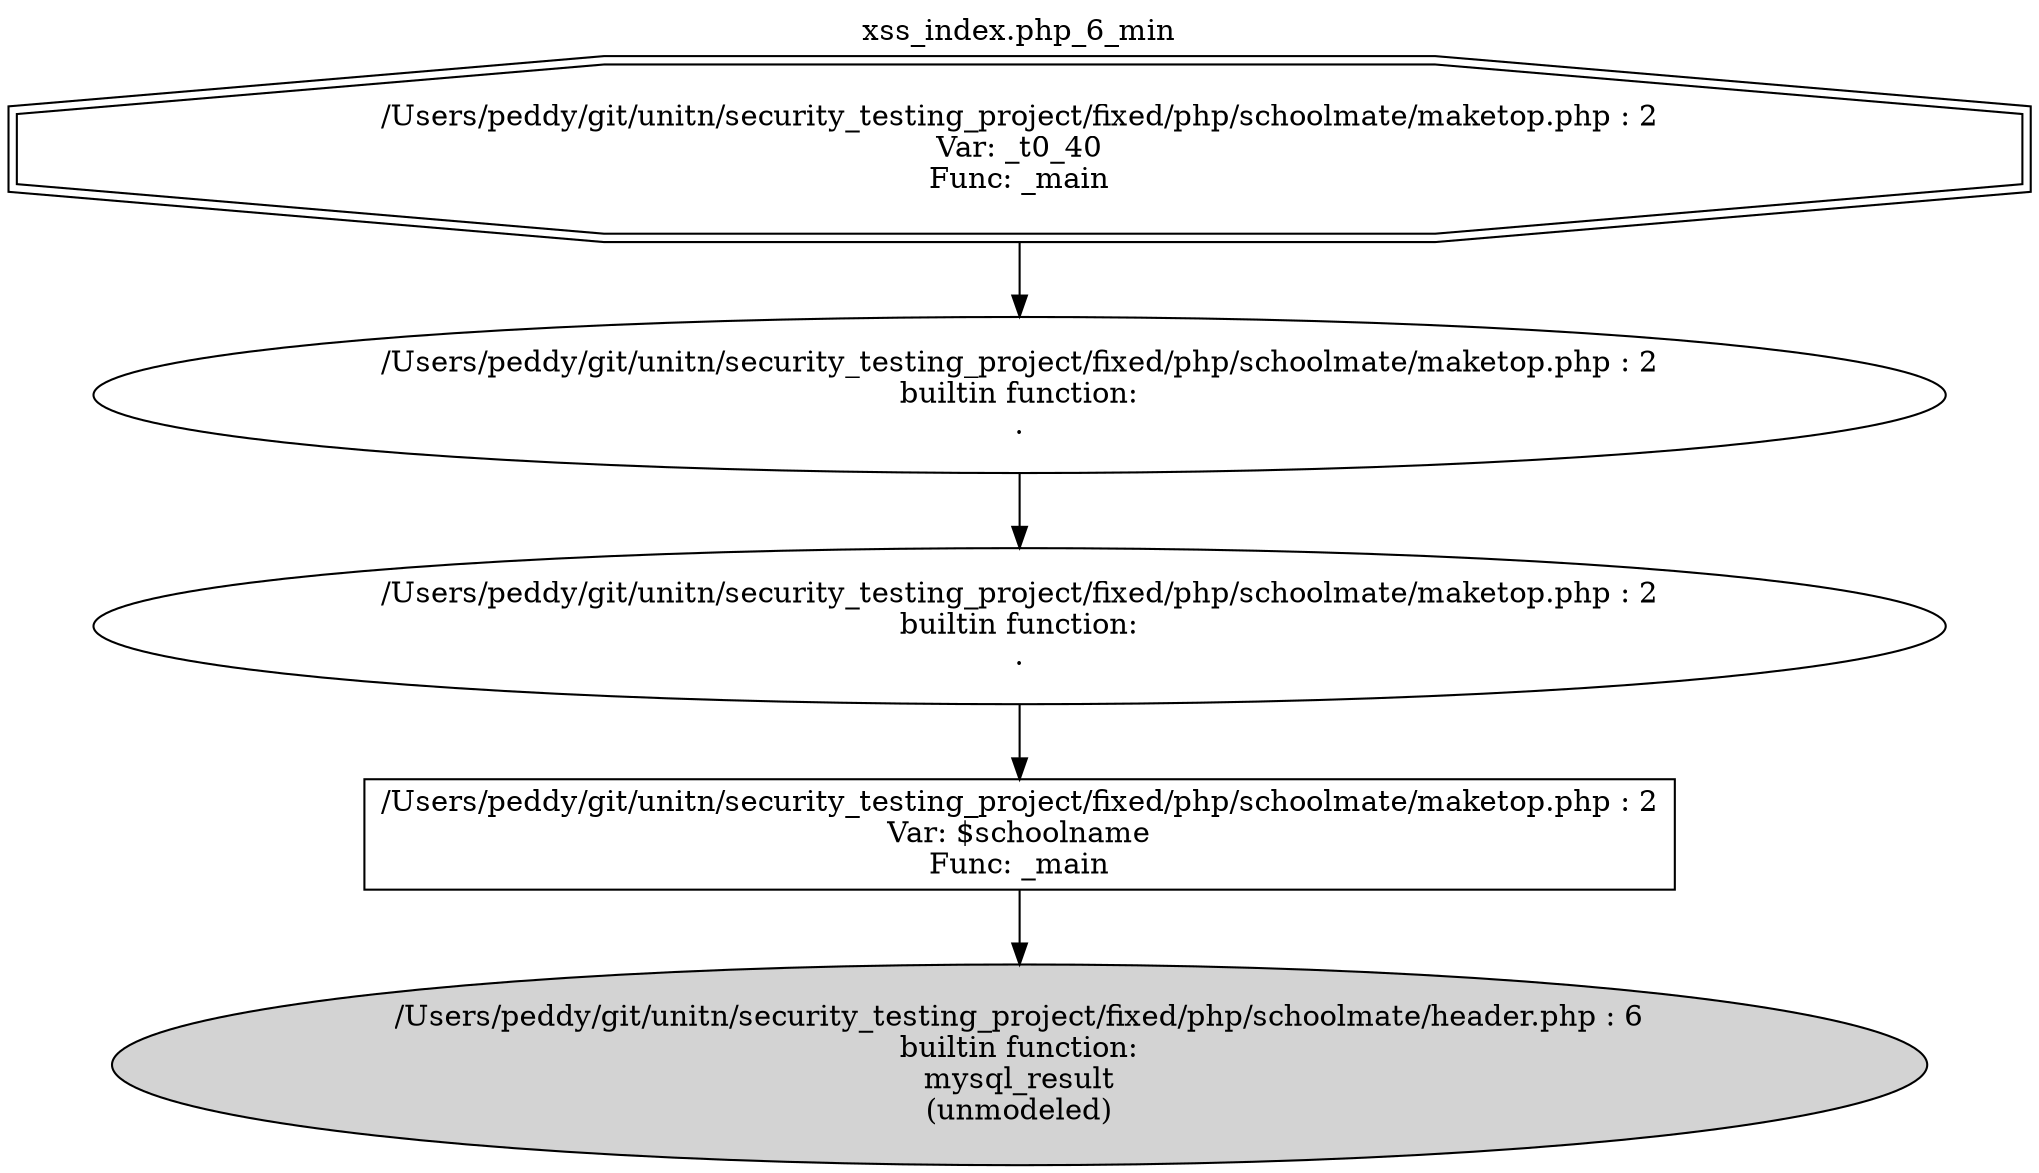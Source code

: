 digraph cfg {
  label="xss_index.php_6_min";
  labelloc=t;
  n1 [shape=doubleoctagon, label="/Users/peddy/git/unitn/security_testing_project/fixed/php/schoolmate/maketop.php : 2\nVar: _t0_40\nFunc: _main\n"];
  n2 [shape=ellipse, label="/Users/peddy/git/unitn/security_testing_project/fixed/php/schoolmate/maketop.php : 2\nbuiltin function:\n.\n"];
  n3 [shape=ellipse, label="/Users/peddy/git/unitn/security_testing_project/fixed/php/schoolmate/maketop.php : 2\nbuiltin function:\n.\n"];
  n4 [shape=box, label="/Users/peddy/git/unitn/security_testing_project/fixed/php/schoolmate/maketop.php : 2\nVar: $schoolname\nFunc: _main\n"];
  n5 [shape=ellipse, label="/Users/peddy/git/unitn/security_testing_project/fixed/php/schoolmate/header.php : 6\nbuiltin function:\nmysql_result\n(unmodeled)\n",style=filled];
  n1 -> n2;
  n2 -> n3;
  n3 -> n4;
  n4 -> n5;
}
